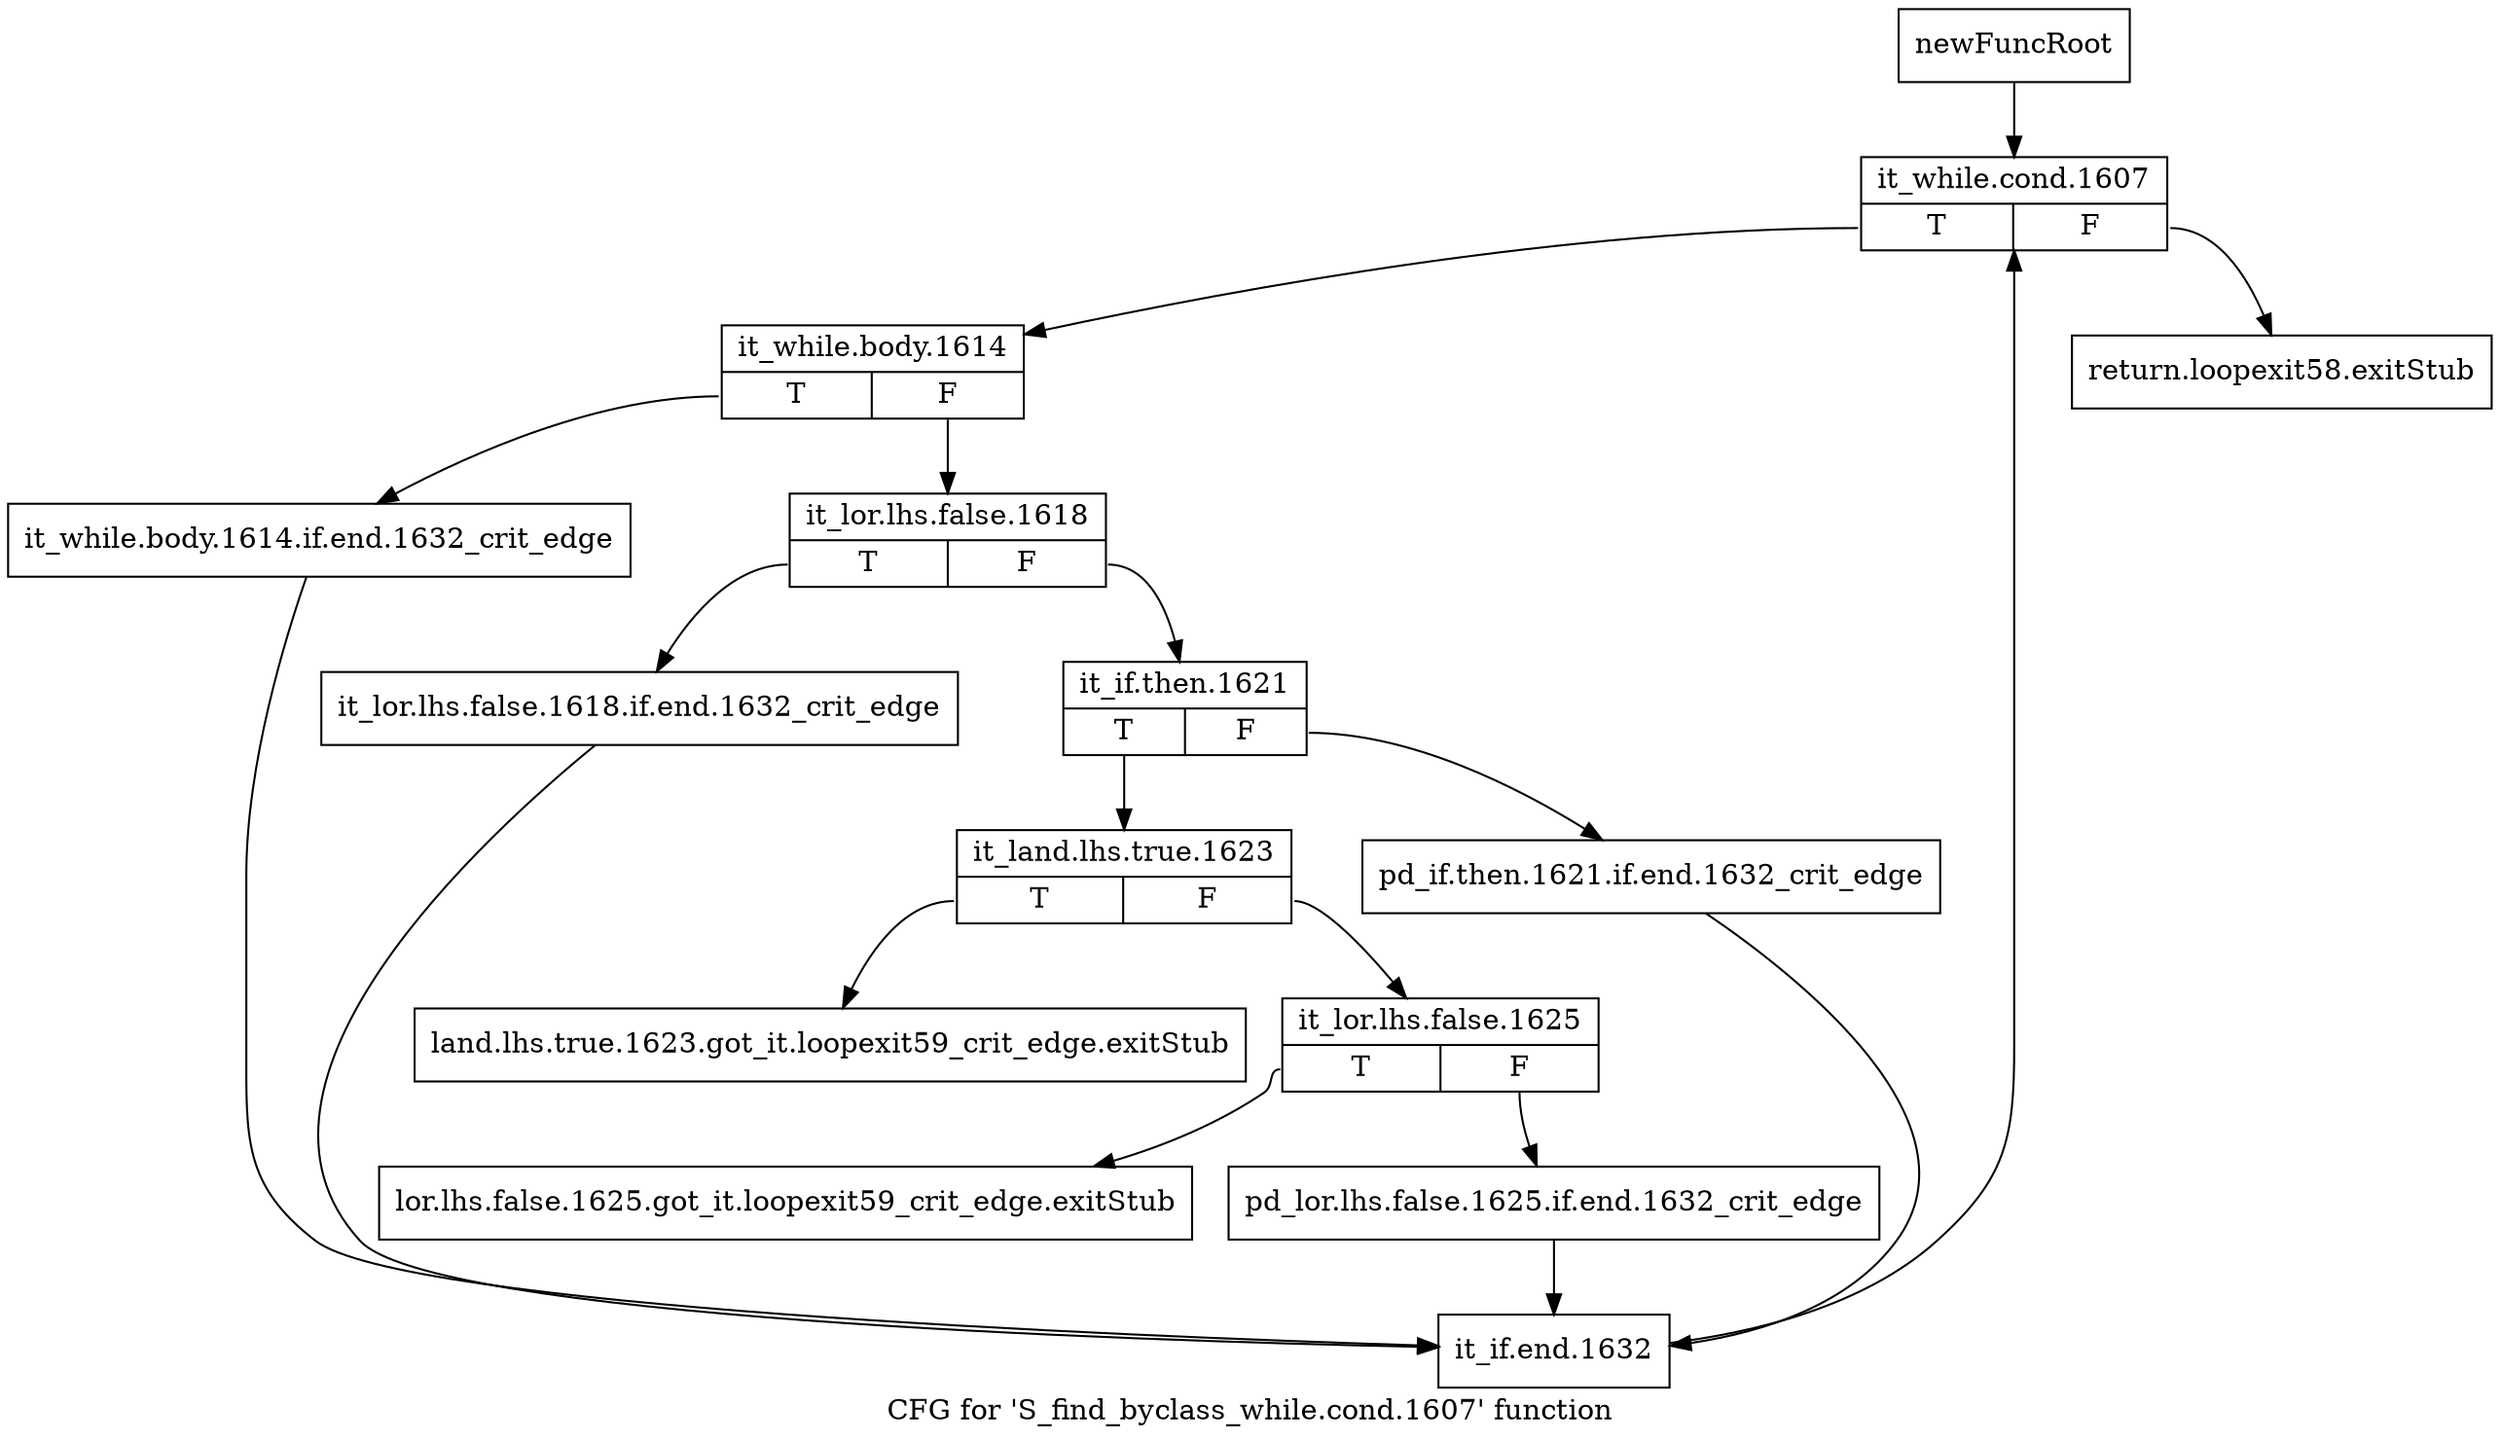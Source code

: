 digraph "CFG for 'S_find_byclass_while.cond.1607' function" {
	label="CFG for 'S_find_byclass_while.cond.1607' function";

	Node0x52c96f0 [shape=record,label="{newFuncRoot}"];
	Node0x52c96f0 -> Node0x52c9830;
	Node0x52c9740 [shape=record,label="{return.loopexit58.exitStub}"];
	Node0x52c9790 [shape=record,label="{land.lhs.true.1623.got_it.loopexit59_crit_edge.exitStub}"];
	Node0x52c97e0 [shape=record,label="{lor.lhs.false.1625.got_it.loopexit59_crit_edge.exitStub}"];
	Node0x52c9830 [shape=record,label="{it_while.cond.1607|{<s0>T|<s1>F}}"];
	Node0x52c9830:s0 -> Node0x52c9880;
	Node0x52c9830:s1 -> Node0x52c9740;
	Node0x52c9880 [shape=record,label="{it_while.body.1614|{<s0>T|<s1>F}}"];
	Node0x52c9880:s0 -> Node0x52c9b00;
	Node0x52c9880:s1 -> Node0x52c98d0;
	Node0x52c98d0 [shape=record,label="{it_lor.lhs.false.1618|{<s0>T|<s1>F}}"];
	Node0x52c98d0:s0 -> Node0x52c9ab0;
	Node0x52c98d0:s1 -> Node0x52c9920;
	Node0x52c9920 [shape=record,label="{it_if.then.1621|{<s0>T|<s1>F}}"];
	Node0x52c9920:s0 -> Node0x52c99c0;
	Node0x52c9920:s1 -> Node0x52c9970;
	Node0x52c9970 [shape=record,label="{pd_if.then.1621.if.end.1632_crit_edge}"];
	Node0x52c9970 -> Node0x52c9b50;
	Node0x52c99c0 [shape=record,label="{it_land.lhs.true.1623|{<s0>T|<s1>F}}"];
	Node0x52c99c0:s0 -> Node0x52c9790;
	Node0x52c99c0:s1 -> Node0x52c9a10;
	Node0x52c9a10 [shape=record,label="{it_lor.lhs.false.1625|{<s0>T|<s1>F}}"];
	Node0x52c9a10:s0 -> Node0x52c97e0;
	Node0x52c9a10:s1 -> Node0x52c9a60;
	Node0x52c9a60 [shape=record,label="{pd_lor.lhs.false.1625.if.end.1632_crit_edge}"];
	Node0x52c9a60 -> Node0x52c9b50;
	Node0x52c9ab0 [shape=record,label="{it_lor.lhs.false.1618.if.end.1632_crit_edge}"];
	Node0x52c9ab0 -> Node0x52c9b50;
	Node0x52c9b00 [shape=record,label="{it_while.body.1614.if.end.1632_crit_edge}"];
	Node0x52c9b00 -> Node0x52c9b50;
	Node0x52c9b50 [shape=record,label="{it_if.end.1632}"];
	Node0x52c9b50 -> Node0x52c9830;
}
